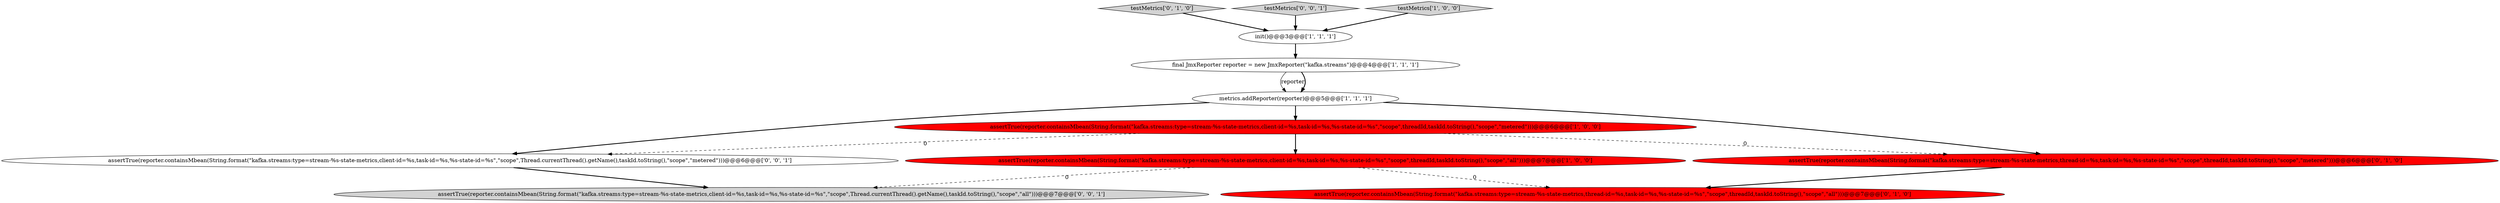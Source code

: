 digraph {
5 [style = filled, label = "assertTrue(reporter.containsMbean(String.format(\"kafka.streams:type=stream-%s-state-metrics,client-id=%s,task-id=%s,%s-state-id=%s\",\"scope\",threadId,taskId.toString(),\"scope\",\"metered\")))@@@6@@@['1', '0', '0']", fillcolor = red, shape = ellipse image = "AAA1AAABBB1BBB"];
8 [style = filled, label = "testMetrics['0', '1', '0']", fillcolor = lightgray, shape = diamond image = "AAA0AAABBB2BBB"];
9 [style = filled, label = "assertTrue(reporter.containsMbean(String.format(\"kafka.streams:type=stream-%s-state-metrics,client-id=%s,task-id=%s,%s-state-id=%s\",\"scope\",Thread.currentThread().getName(),taskId.toString(),\"scope\",\"metered\")))@@@6@@@['0', '0', '1']", fillcolor = white, shape = ellipse image = "AAA0AAABBB3BBB"];
11 [style = filled, label = "testMetrics['0', '0', '1']", fillcolor = lightgray, shape = diamond image = "AAA0AAABBB3BBB"];
10 [style = filled, label = "assertTrue(reporter.containsMbean(String.format(\"kafka.streams:type=stream-%s-state-metrics,client-id=%s,task-id=%s,%s-state-id=%s\",\"scope\",Thread.currentThread().getName(),taskId.toString(),\"scope\",\"all\")))@@@7@@@['0', '0', '1']", fillcolor = lightgray, shape = ellipse image = "AAA0AAABBB3BBB"];
3 [style = filled, label = "init()@@@3@@@['1', '1', '1']", fillcolor = white, shape = ellipse image = "AAA0AAABBB1BBB"];
4 [style = filled, label = "final JmxReporter reporter = new JmxReporter(\"kafka.streams\")@@@4@@@['1', '1', '1']", fillcolor = white, shape = ellipse image = "AAA0AAABBB1BBB"];
0 [style = filled, label = "metrics.addReporter(reporter)@@@5@@@['1', '1', '1']", fillcolor = white, shape = ellipse image = "AAA0AAABBB1BBB"];
1 [style = filled, label = "testMetrics['1', '0', '0']", fillcolor = lightgray, shape = diamond image = "AAA0AAABBB1BBB"];
6 [style = filled, label = "assertTrue(reporter.containsMbean(String.format(\"kafka.streams:type=stream-%s-state-metrics,thread-id=%s,task-id=%s,%s-state-id=%s\",\"scope\",threadId,taskId.toString(),\"scope\",\"all\")))@@@7@@@['0', '1', '0']", fillcolor = red, shape = ellipse image = "AAA1AAABBB2BBB"];
2 [style = filled, label = "assertTrue(reporter.containsMbean(String.format(\"kafka.streams:type=stream-%s-state-metrics,client-id=%s,task-id=%s,%s-state-id=%s\",\"scope\",threadId,taskId.toString(),\"scope\",\"all\")))@@@7@@@['1', '0', '0']", fillcolor = red, shape = ellipse image = "AAA1AAABBB1BBB"];
7 [style = filled, label = "assertTrue(reporter.containsMbean(String.format(\"kafka.streams:type=stream-%s-state-metrics,thread-id=%s,task-id=%s,%s-state-id=%s\",\"scope\",threadId,taskId.toString(),\"scope\",\"metered\")))@@@6@@@['0', '1', '0']", fillcolor = red, shape = ellipse image = "AAA1AAABBB2BBB"];
1->3 [style = bold, label=""];
5->9 [style = dashed, label="0"];
5->2 [style = bold, label=""];
0->9 [style = bold, label=""];
2->10 [style = dashed, label="0"];
8->3 [style = bold, label=""];
9->10 [style = bold, label=""];
5->7 [style = dashed, label="0"];
11->3 [style = bold, label=""];
4->0 [style = solid, label="reporter"];
3->4 [style = bold, label=""];
7->6 [style = bold, label=""];
4->0 [style = bold, label=""];
0->5 [style = bold, label=""];
0->7 [style = bold, label=""];
2->6 [style = dashed, label="0"];
}
